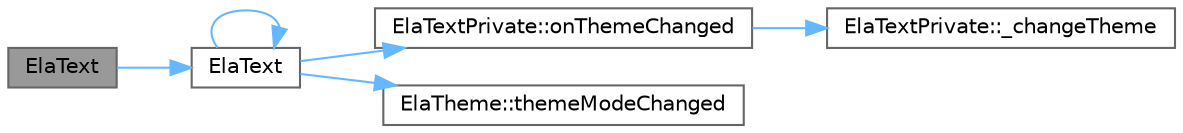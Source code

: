 digraph "ElaText"
{
 // LATEX_PDF_SIZE
  bgcolor="transparent";
  edge [fontname=Helvetica,fontsize=10,labelfontname=Helvetica,labelfontsize=10];
  node [fontname=Helvetica,fontsize=10,shape=box,height=0.2,width=0.4];
  rankdir="LR";
  Node1 [id="Node000001",label="ElaText",height=0.2,width=0.4,color="gray40", fillcolor="grey60", style="filled", fontcolor="black",tooltip="构造函数，初始化带文本和像素大小的文本标签"];
  Node1 -> Node2 [id="edge1_Node000001_Node000002",color="steelblue1",style="solid",tooltip=" "];
  Node2 [id="Node000002",label="ElaText",height=0.2,width=0.4,color="grey40", fillcolor="white", style="filled",URL="$class_ela_text.html#a65713c0f1dcfcd5d75b7625ea66b48a8",tooltip="构造函数，初始化文本标签"];
  Node2 -> Node2 [id="edge2_Node000002_Node000002",color="steelblue1",style="solid",tooltip=" "];
  Node2 -> Node3 [id="edge3_Node000002_Node000003",color="steelblue1",style="solid",tooltip=" "];
  Node3 [id="Node000003",label="ElaTextPrivate::onThemeChanged",height=0.2,width=0.4,color="grey40", fillcolor="white", style="filled",URL="$class_ela_text_private.html#acf666a8d5ef3e8a42f3c41d767d252db",tooltip="主题切换事件处理"];
  Node3 -> Node4 [id="edge4_Node000003_Node000004",color="steelblue1",style="solid",tooltip=" "];
  Node4 [id="Node000004",label="ElaTextPrivate::_changeTheme",height=0.2,width=0.4,color="grey40", fillcolor="white", style="filled",URL="$class_ela_text_private.html#a9b03deaf658f6c6f614d0dba062b07a5",tooltip="更改主题"];
  Node2 -> Node5 [id="edge5_Node000002_Node000005",color="steelblue1",style="solid",tooltip=" "];
  Node5 [id="Node000005",label="ElaTheme::themeModeChanged",height=0.2,width=0.4,color="grey40", fillcolor="white", style="filled",URL="$class_ela_theme.html#a05ec2e3192ae77de87b167093330d9ba",tooltip="主题模式更改信号"];
}
